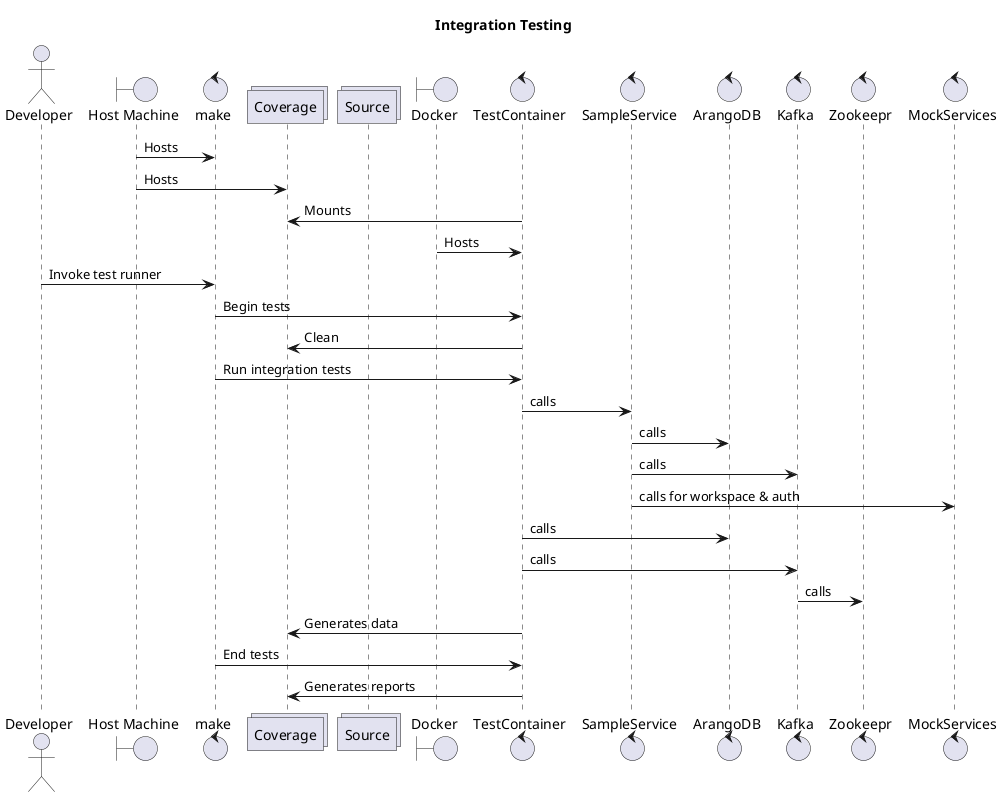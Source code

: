 @startuml integration-tests-sequence
title Integration Testing

actor Developer as developer
boundary "Host Machine" as host 
control make as make
collections Coverage as coverage
collections Source as source
boundary Docker as docker
control TestContainer as testContainer
control SampleService as sampleService
control ArangoDB as arangoDB
control Kafka as kafka
control Zookeepr as zookeeper
control MockServices as mockServices

' These are more relations, but in terms of process they are
' part of the system process which makes these resources available
host -> make : Hosts
host -> coverage: Hosts
testContainer -> coverage: Mounts
docker -> testContainer: Hosts

' Actual test process
developer -> make : Invoke test runner
make -> testContainer: Begin tests
testContainer -> coverage: Clean
make -> testContainer: Run integration tests
testContainer -> sampleService: calls
sampleService -> arangoDB: calls
sampleService -> kafka: calls
sampleService -> mockServices: calls for workspace & auth
testContainer -> arangoDB: calls
testContainer -> kafka: calls
kafka -> zookeeper: calls
testContainer -> coverage: Generates data
make -> testContainer: End tests
testContainer -> coverage: Generates reports


@enduml